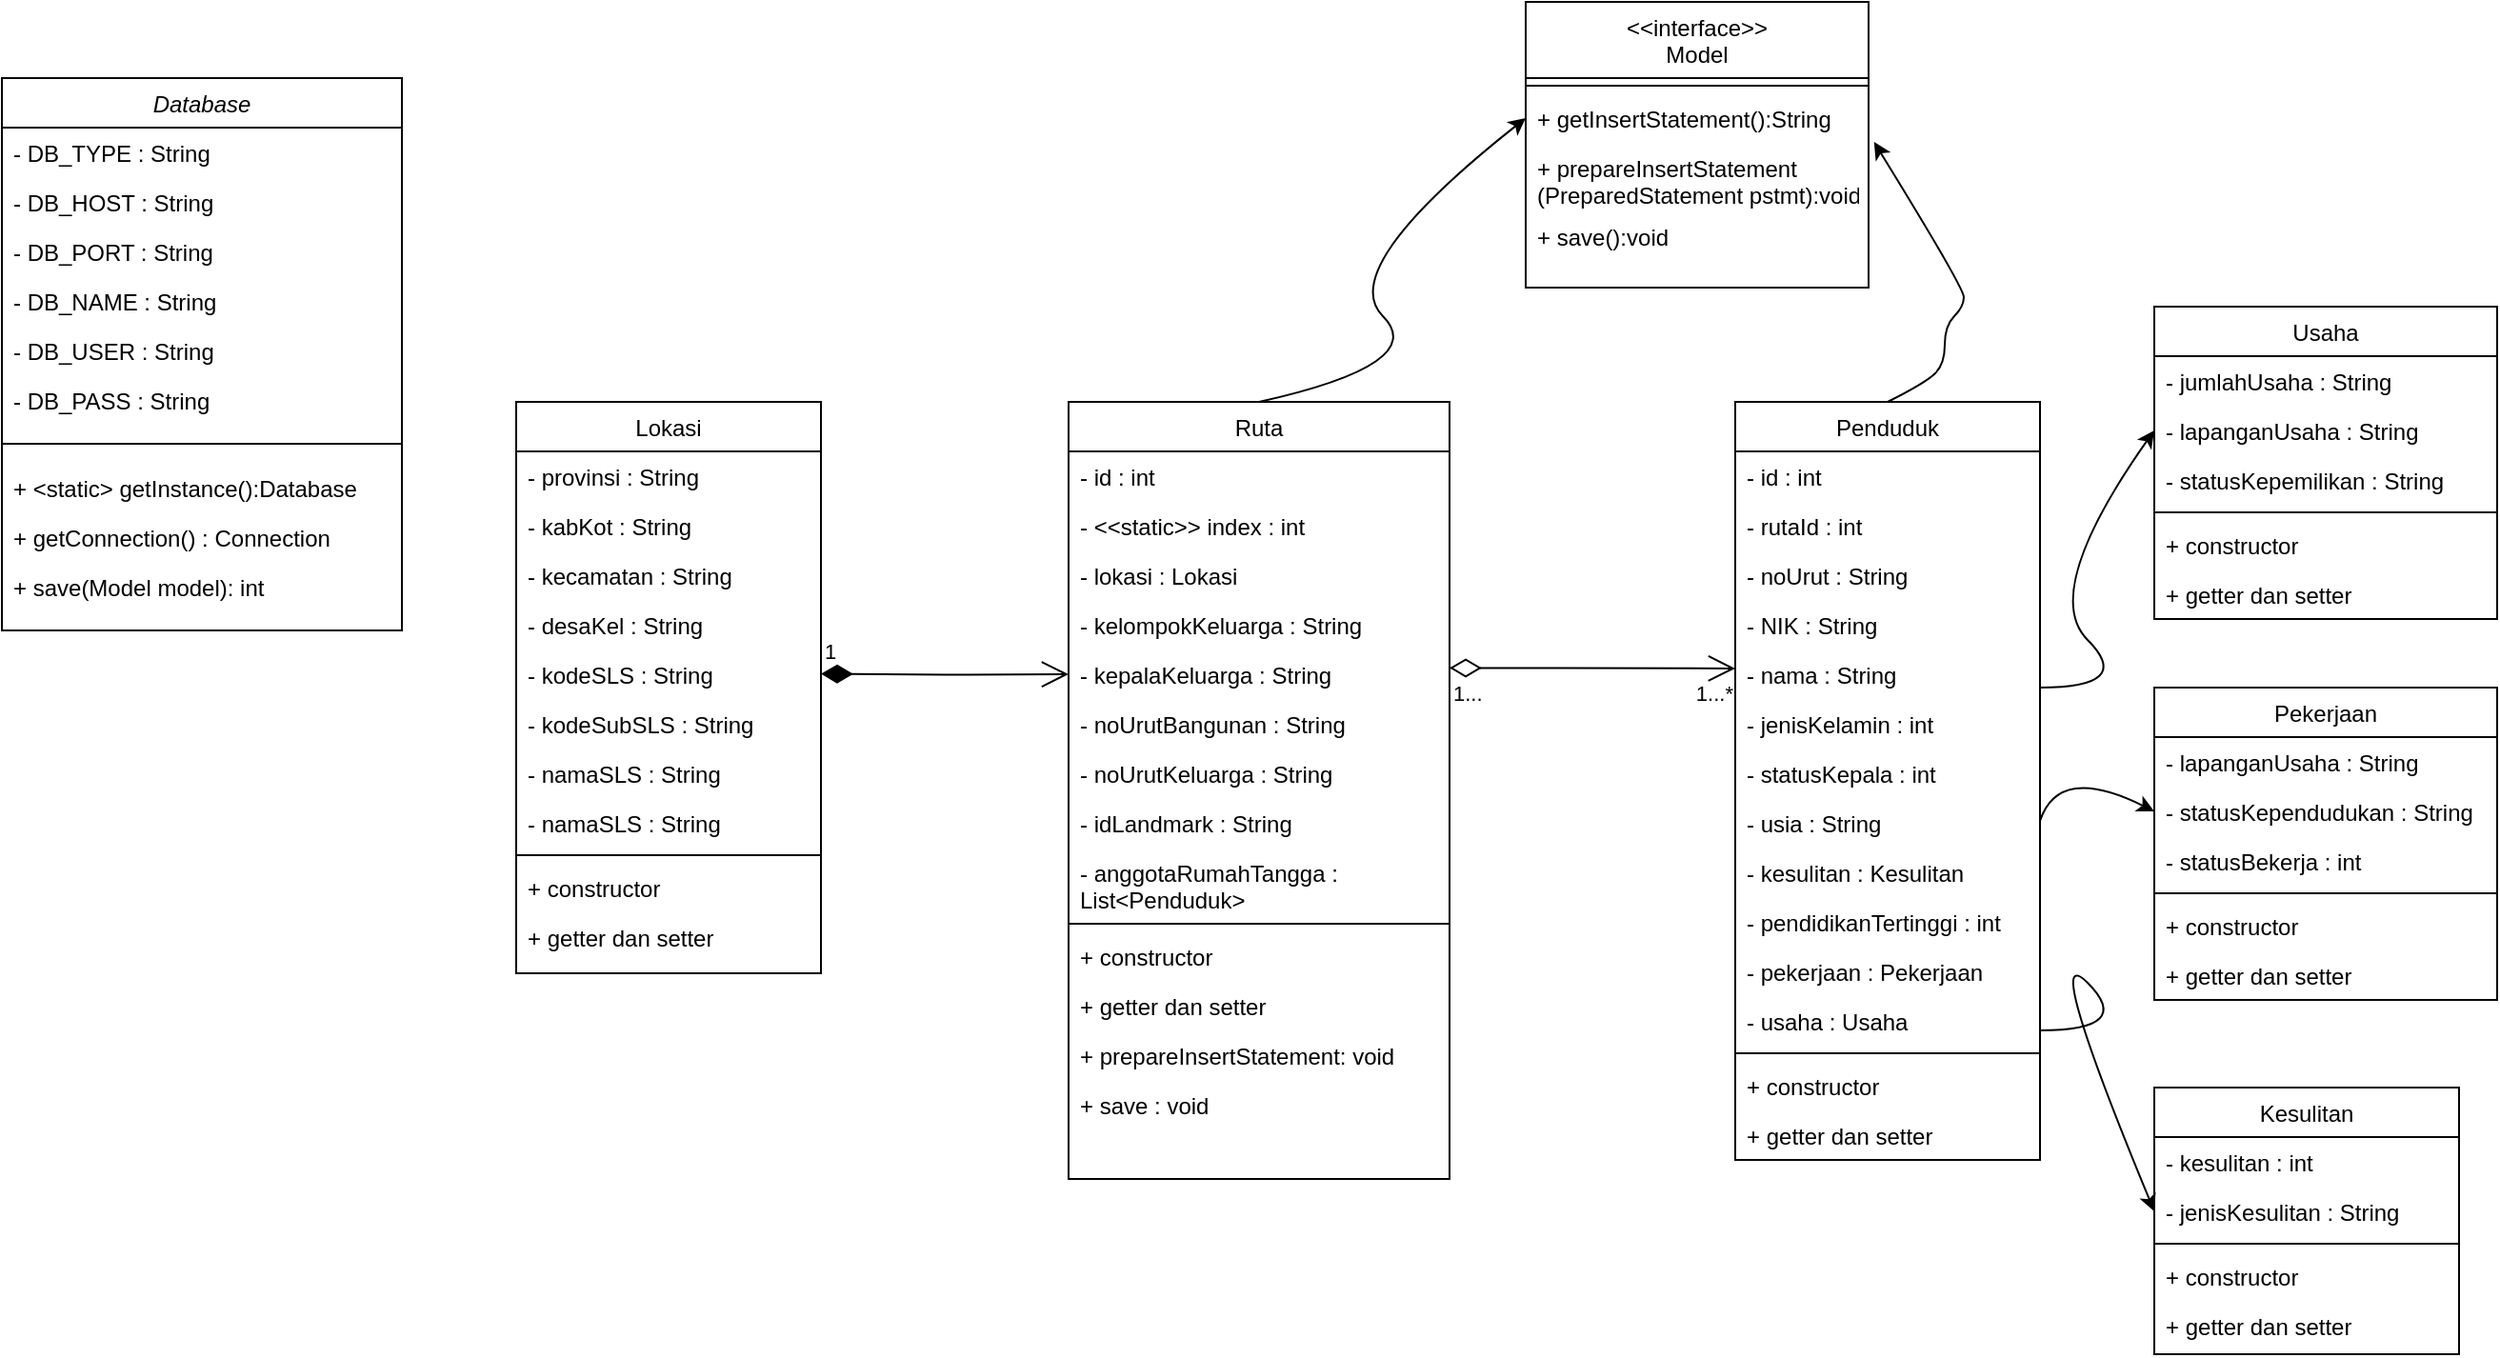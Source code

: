 <mxfile version="21.1.1" type="device">
  <diagram id="C5RBs43oDa-KdzZeNtuy" name="Page-1">
    <mxGraphModel dx="1985" dy="792" grid="1" gridSize="10" guides="1" tooltips="1" connect="1" arrows="1" fold="1" page="1" pageScale="1" pageWidth="827" pageHeight="1169" math="0" shadow="0">
      <root>
        <mxCell id="WIyWlLk6GJQsqaUBKTNV-0" />
        <mxCell id="WIyWlLk6GJQsqaUBKTNV-1" parent="WIyWlLk6GJQsqaUBKTNV-0" />
        <mxCell id="zkfFHV4jXpPFQw0GAbJ--0" value="Database" style="swimlane;fontStyle=2;align=center;verticalAlign=top;childLayout=stackLayout;horizontal=1;startSize=26;horizontalStack=0;resizeParent=1;resizeLast=0;collapsible=1;marginBottom=0;rounded=0;shadow=0;strokeWidth=1;" parent="WIyWlLk6GJQsqaUBKTNV-1" vertex="1">
          <mxGeometry x="150" y="80" width="210" height="290" as="geometry">
            <mxRectangle x="230" y="140" width="160" height="26" as="alternateBounds" />
          </mxGeometry>
        </mxCell>
        <mxCell id="zkfFHV4jXpPFQw0GAbJ--1" value="- DB_TYPE : String" style="text;align=left;verticalAlign=top;spacingLeft=4;spacingRight=4;overflow=hidden;rotatable=0;points=[[0,0.5],[1,0.5]];portConstraint=eastwest;" parent="zkfFHV4jXpPFQw0GAbJ--0" vertex="1">
          <mxGeometry y="26" width="210" height="26" as="geometry" />
        </mxCell>
        <mxCell id="zkfFHV4jXpPFQw0GAbJ--2" value="- DB_HOST : String" style="text;align=left;verticalAlign=top;spacingLeft=4;spacingRight=4;overflow=hidden;rotatable=0;points=[[0,0.5],[1,0.5]];portConstraint=eastwest;rounded=0;shadow=0;html=0;" parent="zkfFHV4jXpPFQw0GAbJ--0" vertex="1">
          <mxGeometry y="52" width="210" height="26" as="geometry" />
        </mxCell>
        <mxCell id="zkfFHV4jXpPFQw0GAbJ--3" value="- DB_PORT : String" style="text;align=left;verticalAlign=top;spacingLeft=4;spacingRight=4;overflow=hidden;rotatable=0;points=[[0,0.5],[1,0.5]];portConstraint=eastwest;rounded=0;shadow=0;html=0;" parent="zkfFHV4jXpPFQw0GAbJ--0" vertex="1">
          <mxGeometry y="78" width="210" height="26" as="geometry" />
        </mxCell>
        <mxCell id="zkfFHV4jXpPFQw0GAbJ--5" value="- DB_NAME : String&#xa;&#xa;" style="text;align=left;verticalAlign=top;spacingLeft=4;spacingRight=4;overflow=hidden;rotatable=0;points=[[0,0.5],[1,0.5]];portConstraint=eastwest;" parent="zkfFHV4jXpPFQw0GAbJ--0" vertex="1">
          <mxGeometry y="104" width="210" height="26" as="geometry" />
        </mxCell>
        <mxCell id="ZqhjuNTYv7FJYLhvl56Y-1" value="- DB_USER : String&#xa;&#xa;" style="text;align=left;verticalAlign=top;spacingLeft=4;spacingRight=4;overflow=hidden;rotatable=0;points=[[0,0.5],[1,0.5]];portConstraint=eastwest;" vertex="1" parent="zkfFHV4jXpPFQw0GAbJ--0">
          <mxGeometry y="130" width="210" height="26" as="geometry" />
        </mxCell>
        <mxCell id="ZqhjuNTYv7FJYLhvl56Y-2" value="- DB_PASS : String&#xa;&#xa;" style="text;align=left;verticalAlign=top;spacingLeft=4;spacingRight=4;overflow=hidden;rotatable=0;points=[[0,0.5],[1,0.5]];portConstraint=eastwest;" vertex="1" parent="zkfFHV4jXpPFQw0GAbJ--0">
          <mxGeometry y="156" width="210" height="26" as="geometry" />
        </mxCell>
        <mxCell id="zkfFHV4jXpPFQw0GAbJ--4" value="" style="line;html=1;strokeWidth=1;align=left;verticalAlign=middle;spacingTop=-1;spacingLeft=3;spacingRight=3;rotatable=0;labelPosition=right;points=[];portConstraint=eastwest;" parent="zkfFHV4jXpPFQw0GAbJ--0" vertex="1">
          <mxGeometry y="182" width="210" height="20" as="geometry" />
        </mxCell>
        <mxCell id="ZqhjuNTYv7FJYLhvl56Y-3" value="+ &lt;static&gt; getInstance():Database" style="text;align=left;verticalAlign=top;spacingLeft=4;spacingRight=4;overflow=hidden;rotatable=0;points=[[0,0.5],[1,0.5]];portConstraint=eastwest;" vertex="1" parent="zkfFHV4jXpPFQw0GAbJ--0">
          <mxGeometry y="202" width="210" height="26" as="geometry" />
        </mxCell>
        <mxCell id="ZqhjuNTYv7FJYLhvl56Y-4" value="+ getConnection() : Connection" style="text;align=left;verticalAlign=top;spacingLeft=4;spacingRight=4;overflow=hidden;rotatable=0;points=[[0,0.5],[1,0.5]];portConstraint=eastwest;" vertex="1" parent="zkfFHV4jXpPFQw0GAbJ--0">
          <mxGeometry y="228" width="210" height="26" as="geometry" />
        </mxCell>
        <mxCell id="ZqhjuNTYv7FJYLhvl56Y-15" value="+ save(Model model): int" style="text;align=left;verticalAlign=top;spacingLeft=4;spacingRight=4;overflow=hidden;rotatable=0;points=[[0,0.5],[1,0.5]];portConstraint=eastwest;" vertex="1" parent="zkfFHV4jXpPFQw0GAbJ--0">
          <mxGeometry y="254" width="210" height="26" as="geometry" />
        </mxCell>
        <mxCell id="zkfFHV4jXpPFQw0GAbJ--6" value="&lt;&lt;interface&gt;&gt;&#xa;Model&#xa;" style="swimlane;fontStyle=0;align=center;verticalAlign=top;childLayout=stackLayout;horizontal=1;startSize=40;horizontalStack=0;resizeParent=1;resizeLast=0;collapsible=1;marginBottom=0;rounded=0;shadow=0;strokeWidth=1;" parent="WIyWlLk6GJQsqaUBKTNV-1" vertex="1">
          <mxGeometry x="950" y="40" width="180" height="150" as="geometry">
            <mxRectangle x="130" y="380" width="160" height="26" as="alternateBounds" />
          </mxGeometry>
        </mxCell>
        <mxCell id="zkfFHV4jXpPFQw0GAbJ--9" value="" style="line;html=1;strokeWidth=1;align=left;verticalAlign=middle;spacingTop=-1;spacingLeft=3;spacingRight=3;rotatable=0;labelPosition=right;points=[];portConstraint=eastwest;" parent="zkfFHV4jXpPFQw0GAbJ--6" vertex="1">
          <mxGeometry y="40" width="180" height="8" as="geometry" />
        </mxCell>
        <mxCell id="zkfFHV4jXpPFQw0GAbJ--11" value="+ getInsertStatement():String" style="text;align=left;verticalAlign=top;spacingLeft=4;spacingRight=4;overflow=hidden;rotatable=0;points=[[0,0.5],[1,0.5]];portConstraint=eastwest;" parent="zkfFHV4jXpPFQw0GAbJ--6" vertex="1">
          <mxGeometry y="48" width="180" height="26" as="geometry" />
        </mxCell>
        <mxCell id="ZqhjuNTYv7FJYLhvl56Y-16" value="+ prepareInsertStatement&#xa;(PreparedStatement pstmt):void" style="text;align=left;verticalAlign=top;spacingLeft=4;spacingRight=4;overflow=hidden;rotatable=0;points=[[0,0.5],[1,0.5]];portConstraint=eastwest;" vertex="1" parent="zkfFHV4jXpPFQw0GAbJ--6">
          <mxGeometry y="74" width="180" height="36" as="geometry" />
        </mxCell>
        <mxCell id="ZqhjuNTYv7FJYLhvl56Y-17" value="+ save():void" style="text;align=left;verticalAlign=top;spacingLeft=4;spacingRight=4;overflow=hidden;rotatable=0;points=[[0,0.5],[1,0.5]];portConstraint=eastwest;" vertex="1" parent="zkfFHV4jXpPFQw0GAbJ--6">
          <mxGeometry y="110" width="180" height="26" as="geometry" />
        </mxCell>
        <mxCell id="zkfFHV4jXpPFQw0GAbJ--13" value="Kesulitan" style="swimlane;fontStyle=0;align=center;verticalAlign=top;childLayout=stackLayout;horizontal=1;startSize=26;horizontalStack=0;resizeParent=1;resizeLast=0;collapsible=1;marginBottom=0;rounded=0;shadow=0;strokeWidth=1;" parent="WIyWlLk6GJQsqaUBKTNV-1" vertex="1">
          <mxGeometry x="1280" y="610" width="160" height="140" as="geometry">
            <mxRectangle x="340" y="380" width="170" height="26" as="alternateBounds" />
          </mxGeometry>
        </mxCell>
        <mxCell id="zkfFHV4jXpPFQw0GAbJ--14" value="- kesulitan : int" style="text;align=left;verticalAlign=top;spacingLeft=4;spacingRight=4;overflow=hidden;rotatable=0;points=[[0,0.5],[1,0.5]];portConstraint=eastwest;" parent="zkfFHV4jXpPFQw0GAbJ--13" vertex="1">
          <mxGeometry y="26" width="160" height="26" as="geometry" />
        </mxCell>
        <mxCell id="ZqhjuNTYv7FJYLhvl56Y-18" value="- jenisKesulitan : String" style="text;align=left;verticalAlign=top;spacingLeft=4;spacingRight=4;overflow=hidden;rotatable=0;points=[[0,0.5],[1,0.5]];portConstraint=eastwest;" vertex="1" parent="zkfFHV4jXpPFQw0GAbJ--13">
          <mxGeometry y="52" width="160" height="26" as="geometry" />
        </mxCell>
        <mxCell id="zkfFHV4jXpPFQw0GAbJ--15" value="" style="line;html=1;strokeWidth=1;align=left;verticalAlign=middle;spacingTop=-1;spacingLeft=3;spacingRight=3;rotatable=0;labelPosition=right;points=[];portConstraint=eastwest;" parent="zkfFHV4jXpPFQw0GAbJ--13" vertex="1">
          <mxGeometry y="78" width="160" height="8" as="geometry" />
        </mxCell>
        <mxCell id="ZqhjuNTYv7FJYLhvl56Y-19" value="+ constructor" style="text;align=left;verticalAlign=top;spacingLeft=4;spacingRight=4;overflow=hidden;rotatable=0;points=[[0,0.5],[1,0.5]];portConstraint=eastwest;" vertex="1" parent="zkfFHV4jXpPFQw0GAbJ--13">
          <mxGeometry y="86" width="160" height="26" as="geometry" />
        </mxCell>
        <mxCell id="ZqhjuNTYv7FJYLhvl56Y-20" value="+ getter dan setter" style="text;align=left;verticalAlign=top;spacingLeft=4;spacingRight=4;overflow=hidden;rotatable=0;points=[[0,0.5],[1,0.5]];portConstraint=eastwest;" vertex="1" parent="zkfFHV4jXpPFQw0GAbJ--13">
          <mxGeometry y="112" width="160" height="26" as="geometry" />
        </mxCell>
        <mxCell id="zkfFHV4jXpPFQw0GAbJ--17" value="Lokasi" style="swimlane;fontStyle=0;align=center;verticalAlign=top;childLayout=stackLayout;horizontal=1;startSize=26;horizontalStack=0;resizeParent=1;resizeLast=0;collapsible=1;marginBottom=0;rounded=0;shadow=0;strokeWidth=1;" parent="WIyWlLk6GJQsqaUBKTNV-1" vertex="1">
          <mxGeometry x="420" y="250" width="160" height="300" as="geometry">
            <mxRectangle x="550" y="140" width="160" height="26" as="alternateBounds" />
          </mxGeometry>
        </mxCell>
        <mxCell id="zkfFHV4jXpPFQw0GAbJ--18" value="- provinsi : String" style="text;align=left;verticalAlign=top;spacingLeft=4;spacingRight=4;overflow=hidden;rotatable=0;points=[[0,0.5],[1,0.5]];portConstraint=eastwest;" parent="zkfFHV4jXpPFQw0GAbJ--17" vertex="1">
          <mxGeometry y="26" width="160" height="26" as="geometry" />
        </mxCell>
        <mxCell id="zkfFHV4jXpPFQw0GAbJ--19" value="- kabKot : String" style="text;align=left;verticalAlign=top;spacingLeft=4;spacingRight=4;overflow=hidden;rotatable=0;points=[[0,0.5],[1,0.5]];portConstraint=eastwest;rounded=0;shadow=0;html=0;" parent="zkfFHV4jXpPFQw0GAbJ--17" vertex="1">
          <mxGeometry y="52" width="160" height="26" as="geometry" />
        </mxCell>
        <mxCell id="zkfFHV4jXpPFQw0GAbJ--20" value="- kecamatan : String" style="text;align=left;verticalAlign=top;spacingLeft=4;spacingRight=4;overflow=hidden;rotatable=0;points=[[0,0.5],[1,0.5]];portConstraint=eastwest;rounded=0;shadow=0;html=0;" parent="zkfFHV4jXpPFQw0GAbJ--17" vertex="1">
          <mxGeometry y="78" width="160" height="26" as="geometry" />
        </mxCell>
        <mxCell id="zkfFHV4jXpPFQw0GAbJ--21" value="- desaKel : String" style="text;align=left;verticalAlign=top;spacingLeft=4;spacingRight=4;overflow=hidden;rotatable=0;points=[[0,0.5],[1,0.5]];portConstraint=eastwest;rounded=0;shadow=0;html=0;" parent="zkfFHV4jXpPFQw0GAbJ--17" vertex="1">
          <mxGeometry y="104" width="160" height="26" as="geometry" />
        </mxCell>
        <mxCell id="zkfFHV4jXpPFQw0GAbJ--22" value="- kodeSLS : String" style="text;align=left;verticalAlign=top;spacingLeft=4;spacingRight=4;overflow=hidden;rotatable=0;points=[[0,0.5],[1,0.5]];portConstraint=eastwest;rounded=0;shadow=0;html=0;" parent="zkfFHV4jXpPFQw0GAbJ--17" vertex="1">
          <mxGeometry y="130" width="160" height="26" as="geometry" />
        </mxCell>
        <mxCell id="zkfFHV4jXpPFQw0GAbJ--24" value="- kodeSubSLS : String" style="text;align=left;verticalAlign=top;spacingLeft=4;spacingRight=4;overflow=hidden;rotatable=0;points=[[0,0.5],[1,0.5]];portConstraint=eastwest;" parent="zkfFHV4jXpPFQw0GAbJ--17" vertex="1">
          <mxGeometry y="156" width="160" height="26" as="geometry" />
        </mxCell>
        <mxCell id="ZqhjuNTYv7FJYLhvl56Y-21" value="- namaSLS : String" style="text;align=left;verticalAlign=top;spacingLeft=4;spacingRight=4;overflow=hidden;rotatable=0;points=[[0,0.5],[1,0.5]];portConstraint=eastwest;" vertex="1" parent="zkfFHV4jXpPFQw0GAbJ--17">
          <mxGeometry y="182" width="160" height="26" as="geometry" />
        </mxCell>
        <mxCell id="ZqhjuNTYv7FJYLhvl56Y-22" value="- namaSLS : String" style="text;align=left;verticalAlign=top;spacingLeft=4;spacingRight=4;overflow=hidden;rotatable=0;points=[[0,0.5],[1,0.5]];portConstraint=eastwest;" vertex="1" parent="zkfFHV4jXpPFQw0GAbJ--17">
          <mxGeometry y="208" width="160" height="26" as="geometry" />
        </mxCell>
        <mxCell id="zkfFHV4jXpPFQw0GAbJ--23" value="" style="line;html=1;strokeWidth=1;align=left;verticalAlign=middle;spacingTop=-1;spacingLeft=3;spacingRight=3;rotatable=0;labelPosition=right;points=[];portConstraint=eastwest;" parent="zkfFHV4jXpPFQw0GAbJ--17" vertex="1">
          <mxGeometry y="234" width="160" height="8" as="geometry" />
        </mxCell>
        <mxCell id="ZqhjuNTYv7FJYLhvl56Y-23" value="+ constructor" style="text;align=left;verticalAlign=top;spacingLeft=4;spacingRight=4;overflow=hidden;rotatable=0;points=[[0,0.5],[1,0.5]];portConstraint=eastwest;" vertex="1" parent="zkfFHV4jXpPFQw0GAbJ--17">
          <mxGeometry y="242" width="160" height="26" as="geometry" />
        </mxCell>
        <mxCell id="ZqhjuNTYv7FJYLhvl56Y-24" value="+ getter dan setter" style="text;align=left;verticalAlign=top;spacingLeft=4;spacingRight=4;overflow=hidden;rotatable=0;points=[[0,0.5],[1,0.5]];portConstraint=eastwest;" vertex="1" parent="zkfFHV4jXpPFQw0GAbJ--17">
          <mxGeometry y="268" width="160" height="26" as="geometry" />
        </mxCell>
        <mxCell id="ZqhjuNTYv7FJYLhvl56Y-25" value="Pekerjaan" style="swimlane;fontStyle=0;align=center;verticalAlign=top;childLayout=stackLayout;horizontal=1;startSize=26;horizontalStack=0;resizeParent=1;resizeLast=0;collapsible=1;marginBottom=0;rounded=0;shadow=0;strokeWidth=1;" vertex="1" parent="WIyWlLk6GJQsqaUBKTNV-1">
          <mxGeometry x="1280" y="400" width="180" height="164" as="geometry">
            <mxRectangle x="340" y="380" width="170" height="26" as="alternateBounds" />
          </mxGeometry>
        </mxCell>
        <mxCell id="ZqhjuNTYv7FJYLhvl56Y-26" value="- lapanganUsaha : String" style="text;align=left;verticalAlign=top;spacingLeft=4;spacingRight=4;overflow=hidden;rotatable=0;points=[[0,0.5],[1,0.5]];portConstraint=eastwest;" vertex="1" parent="ZqhjuNTYv7FJYLhvl56Y-25">
          <mxGeometry y="26" width="180" height="26" as="geometry" />
        </mxCell>
        <mxCell id="ZqhjuNTYv7FJYLhvl56Y-27" value="- statusKependudukan : String" style="text;align=left;verticalAlign=top;spacingLeft=4;spacingRight=4;overflow=hidden;rotatable=0;points=[[0,0.5],[1,0.5]];portConstraint=eastwest;" vertex="1" parent="ZqhjuNTYv7FJYLhvl56Y-25">
          <mxGeometry y="52" width="180" height="26" as="geometry" />
        </mxCell>
        <mxCell id="ZqhjuNTYv7FJYLhvl56Y-31" value="- statusBekerja : int" style="text;align=left;verticalAlign=top;spacingLeft=4;spacingRight=4;overflow=hidden;rotatable=0;points=[[0,0.5],[1,0.5]];portConstraint=eastwest;" vertex="1" parent="ZqhjuNTYv7FJYLhvl56Y-25">
          <mxGeometry y="78" width="180" height="26" as="geometry" />
        </mxCell>
        <mxCell id="ZqhjuNTYv7FJYLhvl56Y-28" value="" style="line;html=1;strokeWidth=1;align=left;verticalAlign=middle;spacingTop=-1;spacingLeft=3;spacingRight=3;rotatable=0;labelPosition=right;points=[];portConstraint=eastwest;" vertex="1" parent="ZqhjuNTYv7FJYLhvl56Y-25">
          <mxGeometry y="104" width="180" height="8" as="geometry" />
        </mxCell>
        <mxCell id="ZqhjuNTYv7FJYLhvl56Y-29" value="+ constructor" style="text;align=left;verticalAlign=top;spacingLeft=4;spacingRight=4;overflow=hidden;rotatable=0;points=[[0,0.5],[1,0.5]];portConstraint=eastwest;" vertex="1" parent="ZqhjuNTYv7FJYLhvl56Y-25">
          <mxGeometry y="112" width="180" height="26" as="geometry" />
        </mxCell>
        <mxCell id="ZqhjuNTYv7FJYLhvl56Y-30" value="+ getter dan setter" style="text;align=left;verticalAlign=top;spacingLeft=4;spacingRight=4;overflow=hidden;rotatable=0;points=[[0,0.5],[1,0.5]];portConstraint=eastwest;" vertex="1" parent="ZqhjuNTYv7FJYLhvl56Y-25">
          <mxGeometry y="138" width="180" height="26" as="geometry" />
        </mxCell>
        <mxCell id="ZqhjuNTYv7FJYLhvl56Y-32" value="Penduduk" style="swimlane;fontStyle=0;align=center;verticalAlign=top;childLayout=stackLayout;horizontal=1;startSize=26;horizontalStack=0;resizeParent=1;resizeLast=0;collapsible=1;marginBottom=0;rounded=0;shadow=0;strokeWidth=1;" vertex="1" parent="WIyWlLk6GJQsqaUBKTNV-1">
          <mxGeometry x="1060" y="250" width="160" height="398" as="geometry">
            <mxRectangle x="550" y="140" width="160" height="26" as="alternateBounds" />
          </mxGeometry>
        </mxCell>
        <mxCell id="ZqhjuNTYv7FJYLhvl56Y-33" value="- id : int" style="text;align=left;verticalAlign=top;spacingLeft=4;spacingRight=4;overflow=hidden;rotatable=0;points=[[0,0.5],[1,0.5]];portConstraint=eastwest;" vertex="1" parent="ZqhjuNTYv7FJYLhvl56Y-32">
          <mxGeometry y="26" width="160" height="26" as="geometry" />
        </mxCell>
        <mxCell id="ZqhjuNTYv7FJYLhvl56Y-34" value="- rutaId : int" style="text;align=left;verticalAlign=top;spacingLeft=4;spacingRight=4;overflow=hidden;rotatable=0;points=[[0,0.5],[1,0.5]];portConstraint=eastwest;rounded=0;shadow=0;html=0;" vertex="1" parent="ZqhjuNTYv7FJYLhvl56Y-32">
          <mxGeometry y="52" width="160" height="26" as="geometry" />
        </mxCell>
        <mxCell id="ZqhjuNTYv7FJYLhvl56Y-35" value="- noUrut : String" style="text;align=left;verticalAlign=top;spacingLeft=4;spacingRight=4;overflow=hidden;rotatable=0;points=[[0,0.5],[1,0.5]];portConstraint=eastwest;rounded=0;shadow=0;html=0;" vertex="1" parent="ZqhjuNTYv7FJYLhvl56Y-32">
          <mxGeometry y="78" width="160" height="26" as="geometry" />
        </mxCell>
        <mxCell id="ZqhjuNTYv7FJYLhvl56Y-36" value="- NIK : String" style="text;align=left;verticalAlign=top;spacingLeft=4;spacingRight=4;overflow=hidden;rotatable=0;points=[[0,0.5],[1,0.5]];portConstraint=eastwest;rounded=0;shadow=0;html=0;" vertex="1" parent="ZqhjuNTYv7FJYLhvl56Y-32">
          <mxGeometry y="104" width="160" height="26" as="geometry" />
        </mxCell>
        <mxCell id="ZqhjuNTYv7FJYLhvl56Y-37" value="- nama : String" style="text;align=left;verticalAlign=top;spacingLeft=4;spacingRight=4;overflow=hidden;rotatable=0;points=[[0,0.5],[1,0.5]];portConstraint=eastwest;rounded=0;shadow=0;html=0;" vertex="1" parent="ZqhjuNTYv7FJYLhvl56Y-32">
          <mxGeometry y="130" width="160" height="26" as="geometry" />
        </mxCell>
        <mxCell id="ZqhjuNTYv7FJYLhvl56Y-38" value="- jenisKelamin : int" style="text;align=left;verticalAlign=top;spacingLeft=4;spacingRight=4;overflow=hidden;rotatable=0;points=[[0,0.5],[1,0.5]];portConstraint=eastwest;" vertex="1" parent="ZqhjuNTYv7FJYLhvl56Y-32">
          <mxGeometry y="156" width="160" height="26" as="geometry" />
        </mxCell>
        <mxCell id="ZqhjuNTYv7FJYLhvl56Y-39" value="- statusKepala : int" style="text;align=left;verticalAlign=top;spacingLeft=4;spacingRight=4;overflow=hidden;rotatable=0;points=[[0,0.5],[1,0.5]];portConstraint=eastwest;" vertex="1" parent="ZqhjuNTYv7FJYLhvl56Y-32">
          <mxGeometry y="182" width="160" height="26" as="geometry" />
        </mxCell>
        <mxCell id="ZqhjuNTYv7FJYLhvl56Y-40" value="- usia : String" style="text;align=left;verticalAlign=top;spacingLeft=4;spacingRight=4;overflow=hidden;rotatable=0;points=[[0,0.5],[1,0.5]];portConstraint=eastwest;" vertex="1" parent="ZqhjuNTYv7FJYLhvl56Y-32">
          <mxGeometry y="208" width="160" height="26" as="geometry" />
        </mxCell>
        <mxCell id="ZqhjuNTYv7FJYLhvl56Y-44" value="- kesulitan : Kesulitan" style="text;align=left;verticalAlign=top;spacingLeft=4;spacingRight=4;overflow=hidden;rotatable=0;points=[[0,0.5],[1,0.5]];portConstraint=eastwest;" vertex="1" parent="ZqhjuNTYv7FJYLhvl56Y-32">
          <mxGeometry y="234" width="160" height="26" as="geometry" />
        </mxCell>
        <mxCell id="ZqhjuNTYv7FJYLhvl56Y-45" value="- pendidikanTertinggi : int" style="text;align=left;verticalAlign=top;spacingLeft=4;spacingRight=4;overflow=hidden;rotatable=0;points=[[0,0.5],[1,0.5]];portConstraint=eastwest;" vertex="1" parent="ZqhjuNTYv7FJYLhvl56Y-32">
          <mxGeometry y="260" width="160" height="26" as="geometry" />
        </mxCell>
        <mxCell id="ZqhjuNTYv7FJYLhvl56Y-46" value="- pekerjaan : Pekerjaan" style="text;align=left;verticalAlign=top;spacingLeft=4;spacingRight=4;overflow=hidden;rotatable=0;points=[[0,0.5],[1,0.5]];portConstraint=eastwest;" vertex="1" parent="ZqhjuNTYv7FJYLhvl56Y-32">
          <mxGeometry y="286" width="160" height="26" as="geometry" />
        </mxCell>
        <mxCell id="ZqhjuNTYv7FJYLhvl56Y-47" value="- usaha : Usaha" style="text;align=left;verticalAlign=top;spacingLeft=4;spacingRight=4;overflow=hidden;rotatable=0;points=[[0,0.5],[1,0.5]];portConstraint=eastwest;" vertex="1" parent="ZqhjuNTYv7FJYLhvl56Y-32">
          <mxGeometry y="312" width="160" height="26" as="geometry" />
        </mxCell>
        <mxCell id="ZqhjuNTYv7FJYLhvl56Y-41" value="" style="line;html=1;strokeWidth=1;align=left;verticalAlign=middle;spacingTop=-1;spacingLeft=3;spacingRight=3;rotatable=0;labelPosition=right;points=[];portConstraint=eastwest;" vertex="1" parent="ZqhjuNTYv7FJYLhvl56Y-32">
          <mxGeometry y="338" width="160" height="8" as="geometry" />
        </mxCell>
        <mxCell id="ZqhjuNTYv7FJYLhvl56Y-42" value="+ constructor" style="text;align=left;verticalAlign=top;spacingLeft=4;spacingRight=4;overflow=hidden;rotatable=0;points=[[0,0.5],[1,0.5]];portConstraint=eastwest;" vertex="1" parent="ZqhjuNTYv7FJYLhvl56Y-32">
          <mxGeometry y="346" width="160" height="26" as="geometry" />
        </mxCell>
        <mxCell id="ZqhjuNTYv7FJYLhvl56Y-43" value="+ getter dan setter" style="text;align=left;verticalAlign=top;spacingLeft=4;spacingRight=4;overflow=hidden;rotatable=0;points=[[0,0.5],[1,0.5]];portConstraint=eastwest;" vertex="1" parent="ZqhjuNTYv7FJYLhvl56Y-32">
          <mxGeometry y="372" width="160" height="26" as="geometry" />
        </mxCell>
        <mxCell id="ZqhjuNTYv7FJYLhvl56Y-48" value="Ruta" style="swimlane;fontStyle=0;align=center;verticalAlign=top;childLayout=stackLayout;horizontal=1;startSize=26;horizontalStack=0;resizeParent=1;resizeLast=0;collapsible=1;marginBottom=0;rounded=0;shadow=0;strokeWidth=1;" vertex="1" parent="WIyWlLk6GJQsqaUBKTNV-1">
          <mxGeometry x="710" y="250" width="200" height="408" as="geometry">
            <mxRectangle x="550" y="140" width="160" height="26" as="alternateBounds" />
          </mxGeometry>
        </mxCell>
        <mxCell id="ZqhjuNTYv7FJYLhvl56Y-49" value="- id : int" style="text;align=left;verticalAlign=top;spacingLeft=4;spacingRight=4;overflow=hidden;rotatable=0;points=[[0,0.5],[1,0.5]];portConstraint=eastwest;" vertex="1" parent="ZqhjuNTYv7FJYLhvl56Y-48">
          <mxGeometry y="26" width="200" height="26" as="geometry" />
        </mxCell>
        <mxCell id="ZqhjuNTYv7FJYLhvl56Y-50" value="- &lt;&lt;static&gt;&gt; index : int" style="text;align=left;verticalAlign=top;spacingLeft=4;spacingRight=4;overflow=hidden;rotatable=0;points=[[0,0.5],[1,0.5]];portConstraint=eastwest;rounded=0;shadow=0;html=0;" vertex="1" parent="ZqhjuNTYv7FJYLhvl56Y-48">
          <mxGeometry y="52" width="200" height="26" as="geometry" />
        </mxCell>
        <mxCell id="ZqhjuNTYv7FJYLhvl56Y-51" value="- lokasi : Lokasi" style="text;align=left;verticalAlign=top;spacingLeft=4;spacingRight=4;overflow=hidden;rotatable=0;points=[[0,0.5],[1,0.5]];portConstraint=eastwest;rounded=0;shadow=0;html=0;" vertex="1" parent="ZqhjuNTYv7FJYLhvl56Y-48">
          <mxGeometry y="78" width="200" height="26" as="geometry" />
        </mxCell>
        <mxCell id="ZqhjuNTYv7FJYLhvl56Y-52" value="- kelompokKeluarga : String" style="text;align=left;verticalAlign=top;spacingLeft=4;spacingRight=4;overflow=hidden;rotatable=0;points=[[0,0.5],[1,0.5]];portConstraint=eastwest;rounded=0;shadow=0;html=0;" vertex="1" parent="ZqhjuNTYv7FJYLhvl56Y-48">
          <mxGeometry y="104" width="200" height="26" as="geometry" />
        </mxCell>
        <mxCell id="ZqhjuNTYv7FJYLhvl56Y-86" value="1" style="endArrow=open;html=1;endSize=12;startArrow=diamondThin;startSize=14;startFill=1;edgeStyle=orthogonalEdgeStyle;align=left;verticalAlign=bottom;rounded=0;" edge="1" parent="ZqhjuNTYv7FJYLhvl56Y-48" target="ZqhjuNTYv7FJYLhvl56Y-53">
          <mxGeometry x="-1" y="3" relative="1" as="geometry">
            <mxPoint x="-130" y="142.8" as="sourcePoint" />
            <mxPoint x="30" y="142.8" as="targetPoint" />
          </mxGeometry>
        </mxCell>
        <mxCell id="ZqhjuNTYv7FJYLhvl56Y-53" value="- kepalaKeluarga : String" style="text;align=left;verticalAlign=top;spacingLeft=4;spacingRight=4;overflow=hidden;rotatable=0;points=[[0,0.5],[1,0.5]];portConstraint=eastwest;rounded=0;shadow=0;html=0;" vertex="1" parent="ZqhjuNTYv7FJYLhvl56Y-48">
          <mxGeometry y="130" width="200" height="26" as="geometry" />
        </mxCell>
        <mxCell id="ZqhjuNTYv7FJYLhvl56Y-54" value="- noUrutBangunan : String" style="text;align=left;verticalAlign=top;spacingLeft=4;spacingRight=4;overflow=hidden;rotatable=0;points=[[0,0.5],[1,0.5]];portConstraint=eastwest;" vertex="1" parent="ZqhjuNTYv7FJYLhvl56Y-48">
          <mxGeometry y="156" width="200" height="26" as="geometry" />
        </mxCell>
        <mxCell id="ZqhjuNTYv7FJYLhvl56Y-55" value="- noUrutKeluarga : String" style="text;align=left;verticalAlign=top;spacingLeft=4;spacingRight=4;overflow=hidden;rotatable=0;points=[[0,0.5],[1,0.5]];portConstraint=eastwest;" vertex="1" parent="ZqhjuNTYv7FJYLhvl56Y-48">
          <mxGeometry y="182" width="200" height="26" as="geometry" />
        </mxCell>
        <mxCell id="ZqhjuNTYv7FJYLhvl56Y-56" value="- idLandmark : String" style="text;align=left;verticalAlign=top;spacingLeft=4;spacingRight=4;overflow=hidden;rotatable=0;points=[[0,0.5],[1,0.5]];portConstraint=eastwest;" vertex="1" parent="ZqhjuNTYv7FJYLhvl56Y-48">
          <mxGeometry y="208" width="200" height="26" as="geometry" />
        </mxCell>
        <mxCell id="ZqhjuNTYv7FJYLhvl56Y-57" value="- anggotaRumahTangga :&#xa;List&lt;Penduduk&gt;" style="text;align=left;verticalAlign=top;spacingLeft=4;spacingRight=4;overflow=hidden;rotatable=0;points=[[0,0.5],[1,0.5]];portConstraint=eastwest;" vertex="1" parent="ZqhjuNTYv7FJYLhvl56Y-48">
          <mxGeometry y="234" width="200" height="36" as="geometry" />
        </mxCell>
        <mxCell id="ZqhjuNTYv7FJYLhvl56Y-61" value="" style="line;html=1;strokeWidth=1;align=left;verticalAlign=middle;spacingTop=-1;spacingLeft=3;spacingRight=3;rotatable=0;labelPosition=right;points=[];portConstraint=eastwest;" vertex="1" parent="ZqhjuNTYv7FJYLhvl56Y-48">
          <mxGeometry y="270" width="200" height="8" as="geometry" />
        </mxCell>
        <mxCell id="ZqhjuNTYv7FJYLhvl56Y-62" value="+ constructor" style="text;align=left;verticalAlign=top;spacingLeft=4;spacingRight=4;overflow=hidden;rotatable=0;points=[[0,0.5],[1,0.5]];portConstraint=eastwest;" vertex="1" parent="ZqhjuNTYv7FJYLhvl56Y-48">
          <mxGeometry y="278" width="200" height="26" as="geometry" />
        </mxCell>
        <mxCell id="ZqhjuNTYv7FJYLhvl56Y-63" value="+ getter dan setter" style="text;align=left;verticalAlign=top;spacingLeft=4;spacingRight=4;overflow=hidden;rotatable=0;points=[[0,0.5],[1,0.5]];portConstraint=eastwest;" vertex="1" parent="ZqhjuNTYv7FJYLhvl56Y-48">
          <mxGeometry y="304" width="200" height="26" as="geometry" />
        </mxCell>
        <mxCell id="ZqhjuNTYv7FJYLhvl56Y-64" value="+ prepareInsertStatement: void" style="text;align=left;verticalAlign=top;spacingLeft=4;spacingRight=4;overflow=hidden;rotatable=0;points=[[0,0.5],[1,0.5]];portConstraint=eastwest;" vertex="1" parent="ZqhjuNTYv7FJYLhvl56Y-48">
          <mxGeometry y="330" width="200" height="26" as="geometry" />
        </mxCell>
        <mxCell id="ZqhjuNTYv7FJYLhvl56Y-65" value="+ save : void" style="text;align=left;verticalAlign=top;spacingLeft=4;spacingRight=4;overflow=hidden;rotatable=0;points=[[0,0.5],[1,0.5]];portConstraint=eastwest;" vertex="1" parent="ZqhjuNTYv7FJYLhvl56Y-48">
          <mxGeometry y="356" width="200" height="26" as="geometry" />
        </mxCell>
        <mxCell id="ZqhjuNTYv7FJYLhvl56Y-66" value="Usaha" style="swimlane;fontStyle=0;align=center;verticalAlign=top;childLayout=stackLayout;horizontal=1;startSize=26;horizontalStack=0;resizeParent=1;resizeLast=0;collapsible=1;marginBottom=0;rounded=0;shadow=0;strokeWidth=1;" vertex="1" parent="WIyWlLk6GJQsqaUBKTNV-1">
          <mxGeometry x="1280" y="200" width="180" height="164" as="geometry">
            <mxRectangle x="340" y="380" width="170" height="26" as="alternateBounds" />
          </mxGeometry>
        </mxCell>
        <mxCell id="ZqhjuNTYv7FJYLhvl56Y-67" value="- jumlahUsaha : String" style="text;align=left;verticalAlign=top;spacingLeft=4;spacingRight=4;overflow=hidden;rotatable=0;points=[[0,0.5],[1,0.5]];portConstraint=eastwest;" vertex="1" parent="ZqhjuNTYv7FJYLhvl56Y-66">
          <mxGeometry y="26" width="180" height="26" as="geometry" />
        </mxCell>
        <mxCell id="ZqhjuNTYv7FJYLhvl56Y-68" value="- lapanganUsaha : String" style="text;align=left;verticalAlign=top;spacingLeft=4;spacingRight=4;overflow=hidden;rotatable=0;points=[[0,0.5],[1,0.5]];portConstraint=eastwest;" vertex="1" parent="ZqhjuNTYv7FJYLhvl56Y-66">
          <mxGeometry y="52" width="180" height="26" as="geometry" />
        </mxCell>
        <mxCell id="ZqhjuNTYv7FJYLhvl56Y-69" value="- statusKepemilikan : String" style="text;align=left;verticalAlign=top;spacingLeft=4;spacingRight=4;overflow=hidden;rotatable=0;points=[[0,0.5],[1,0.5]];portConstraint=eastwest;" vertex="1" parent="ZqhjuNTYv7FJYLhvl56Y-66">
          <mxGeometry y="78" width="180" height="26" as="geometry" />
        </mxCell>
        <mxCell id="ZqhjuNTYv7FJYLhvl56Y-70" value="" style="line;html=1;strokeWidth=1;align=left;verticalAlign=middle;spacingTop=-1;spacingLeft=3;spacingRight=3;rotatable=0;labelPosition=right;points=[];portConstraint=eastwest;" vertex="1" parent="ZqhjuNTYv7FJYLhvl56Y-66">
          <mxGeometry y="104" width="180" height="8" as="geometry" />
        </mxCell>
        <mxCell id="ZqhjuNTYv7FJYLhvl56Y-71" value="+ constructor" style="text;align=left;verticalAlign=top;spacingLeft=4;spacingRight=4;overflow=hidden;rotatable=0;points=[[0,0.5],[1,0.5]];portConstraint=eastwest;" vertex="1" parent="ZqhjuNTYv7FJYLhvl56Y-66">
          <mxGeometry y="112" width="180" height="26" as="geometry" />
        </mxCell>
        <mxCell id="ZqhjuNTYv7FJYLhvl56Y-72" value="+ getter dan setter" style="text;align=left;verticalAlign=top;spacingLeft=4;spacingRight=4;overflow=hidden;rotatable=0;points=[[0,0.5],[1,0.5]];portConstraint=eastwest;" vertex="1" parent="ZqhjuNTYv7FJYLhvl56Y-66">
          <mxGeometry y="138" width="180" height="26" as="geometry" />
        </mxCell>
        <mxCell id="ZqhjuNTYv7FJYLhvl56Y-74" value="" style="curved=1;endArrow=classic;html=1;rounded=0;entryX=0;entryY=0.5;entryDx=0;entryDy=0;exitX=0.5;exitY=0;exitDx=0;exitDy=0;" edge="1" parent="WIyWlLk6GJQsqaUBKTNV-1" source="ZqhjuNTYv7FJYLhvl56Y-48" target="zkfFHV4jXpPFQw0GAbJ--11">
          <mxGeometry width="50" height="50" relative="1" as="geometry">
            <mxPoint x="850" y="230" as="sourcePoint" />
            <mxPoint x="900" y="180" as="targetPoint" />
            <Array as="points">
              <mxPoint x="900" y="230" />
              <mxPoint x="850" y="180" />
            </Array>
          </mxGeometry>
        </mxCell>
        <mxCell id="ZqhjuNTYv7FJYLhvl56Y-75" value="" style="curved=1;endArrow=classic;html=1;rounded=0;entryX=1.016;entryY=0.982;entryDx=0;entryDy=0;entryPerimeter=0;exitX=0.5;exitY=0;exitDx=0;exitDy=0;" edge="1" parent="WIyWlLk6GJQsqaUBKTNV-1" source="ZqhjuNTYv7FJYLhvl56Y-32" target="zkfFHV4jXpPFQw0GAbJ--11">
          <mxGeometry width="50" height="50" relative="1" as="geometry">
            <mxPoint x="1190" y="240" as="sourcePoint" />
            <mxPoint x="1230" y="190" as="targetPoint" />
            <Array as="points">
              <mxPoint x="1160" y="240" />
              <mxPoint x="1170" y="230" />
              <mxPoint x="1170" y="210" />
              <mxPoint x="1180" y="200" />
              <mxPoint x="1180" y="190" />
            </Array>
          </mxGeometry>
        </mxCell>
        <mxCell id="ZqhjuNTYv7FJYLhvl56Y-82" value="" style="endArrow=open;html=1;endSize=12;startArrow=diamondThin;startSize=14;startFill=0;edgeStyle=orthogonalEdgeStyle;rounded=0;entryX=0;entryY=0.385;entryDx=0;entryDy=0;entryPerimeter=0;" edge="1" parent="WIyWlLk6GJQsqaUBKTNV-1" target="ZqhjuNTYv7FJYLhvl56Y-37">
          <mxGeometry relative="1" as="geometry">
            <mxPoint x="910" y="389.71" as="sourcePoint" />
            <mxPoint x="1050" y="390" as="targetPoint" />
            <Array as="points">
              <mxPoint x="970" y="390" />
            </Array>
          </mxGeometry>
        </mxCell>
        <mxCell id="ZqhjuNTYv7FJYLhvl56Y-83" value="1..." style="edgeLabel;resizable=0;html=1;align=left;verticalAlign=top;" connectable="0" vertex="1" parent="ZqhjuNTYv7FJYLhvl56Y-82">
          <mxGeometry x="-1" relative="1" as="geometry" />
        </mxCell>
        <mxCell id="ZqhjuNTYv7FJYLhvl56Y-84" value="1...*" style="edgeLabel;resizable=0;html=1;align=right;verticalAlign=top;" connectable="0" vertex="1" parent="ZqhjuNTYv7FJYLhvl56Y-82">
          <mxGeometry x="1" relative="1" as="geometry" />
        </mxCell>
        <mxCell id="ZqhjuNTYv7FJYLhvl56Y-87" value="" style="curved=1;endArrow=classic;html=1;rounded=1;entryX=0;entryY=0.5;entryDx=0;entryDy=0;" edge="1" parent="WIyWlLk6GJQsqaUBKTNV-1" target="ZqhjuNTYv7FJYLhvl56Y-68">
          <mxGeometry width="50" height="50" relative="1" as="geometry">
            <mxPoint x="1220" y="400" as="sourcePoint" />
            <mxPoint x="1270" y="350" as="targetPoint" />
            <Array as="points">
              <mxPoint x="1270" y="400" />
              <mxPoint x="1220" y="350" />
            </Array>
          </mxGeometry>
        </mxCell>
        <mxCell id="ZqhjuNTYv7FJYLhvl56Y-90" value="" style="curved=1;endArrow=classic;html=1;rounded=0;entryX=0;entryY=0.5;entryDx=0;entryDy=0;" edge="1" parent="WIyWlLk6GJQsqaUBKTNV-1" target="ZqhjuNTYv7FJYLhvl56Y-27">
          <mxGeometry width="50" height="50" relative="1" as="geometry">
            <mxPoint x="1220" y="470" as="sourcePoint" />
            <mxPoint x="1270" y="420" as="targetPoint" />
            <Array as="points">
              <mxPoint x="1230" y="440" />
            </Array>
          </mxGeometry>
        </mxCell>
        <mxCell id="ZqhjuNTYv7FJYLhvl56Y-92" value="" style="curved=1;endArrow=classic;html=1;rounded=0;entryX=0;entryY=0.5;entryDx=0;entryDy=0;" edge="1" parent="WIyWlLk6GJQsqaUBKTNV-1" target="ZqhjuNTYv7FJYLhvl56Y-18">
          <mxGeometry width="50" height="50" relative="1" as="geometry">
            <mxPoint x="1220" y="580" as="sourcePoint" />
            <mxPoint x="1270" y="530" as="targetPoint" />
            <Array as="points">
              <mxPoint x="1270" y="580" />
              <mxPoint x="1220" y="530" />
            </Array>
          </mxGeometry>
        </mxCell>
      </root>
    </mxGraphModel>
  </diagram>
</mxfile>
